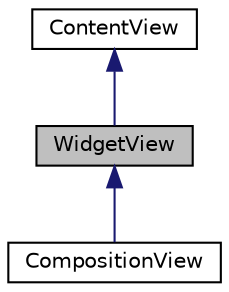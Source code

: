 digraph "WidgetView"
{
 // LATEX_PDF_SIZE
  edge [fontname="Helvetica",fontsize="10",labelfontname="Helvetica",labelfontsize="10"];
  node [fontname="Helvetica",fontsize="10",shape=record];
  Node1 [label="WidgetView",height=0.2,width=0.4,color="black", fillcolor="grey75", style="filled", fontcolor="black",tooltip=" "];
  Node2 -> Node1 [dir="back",color="midnightblue",fontsize="10",style="solid",fontname="Helvetica"];
  Node2 [label="ContentView",height=0.2,width=0.4,color="black", fillcolor="white", style="filled",URL="$classContentView.html",tooltip=" "];
  Node1 -> Node3 [dir="back",color="midnightblue",fontsize="10",style="solid",fontname="Helvetica"];
  Node3 [label="CompositionView",height=0.2,width=0.4,color="black", fillcolor="white", style="filled",URL="$classCompositionView.html",tooltip=" "];
}
